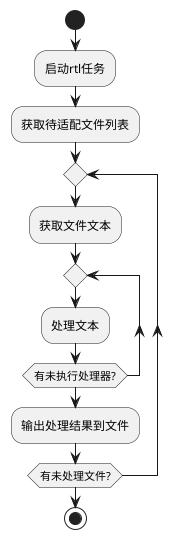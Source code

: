 @startuml rlt_plugin_activity

start

:启动rtl任务;
:获取待适配文件列表;
repeat
  :获取文件文本;
  repeat
  :处理文本;
  repeat while (有未执行处理器?)
  :输出处理结果到文件;
repeat while (有未处理文件?)

stop

@enduml